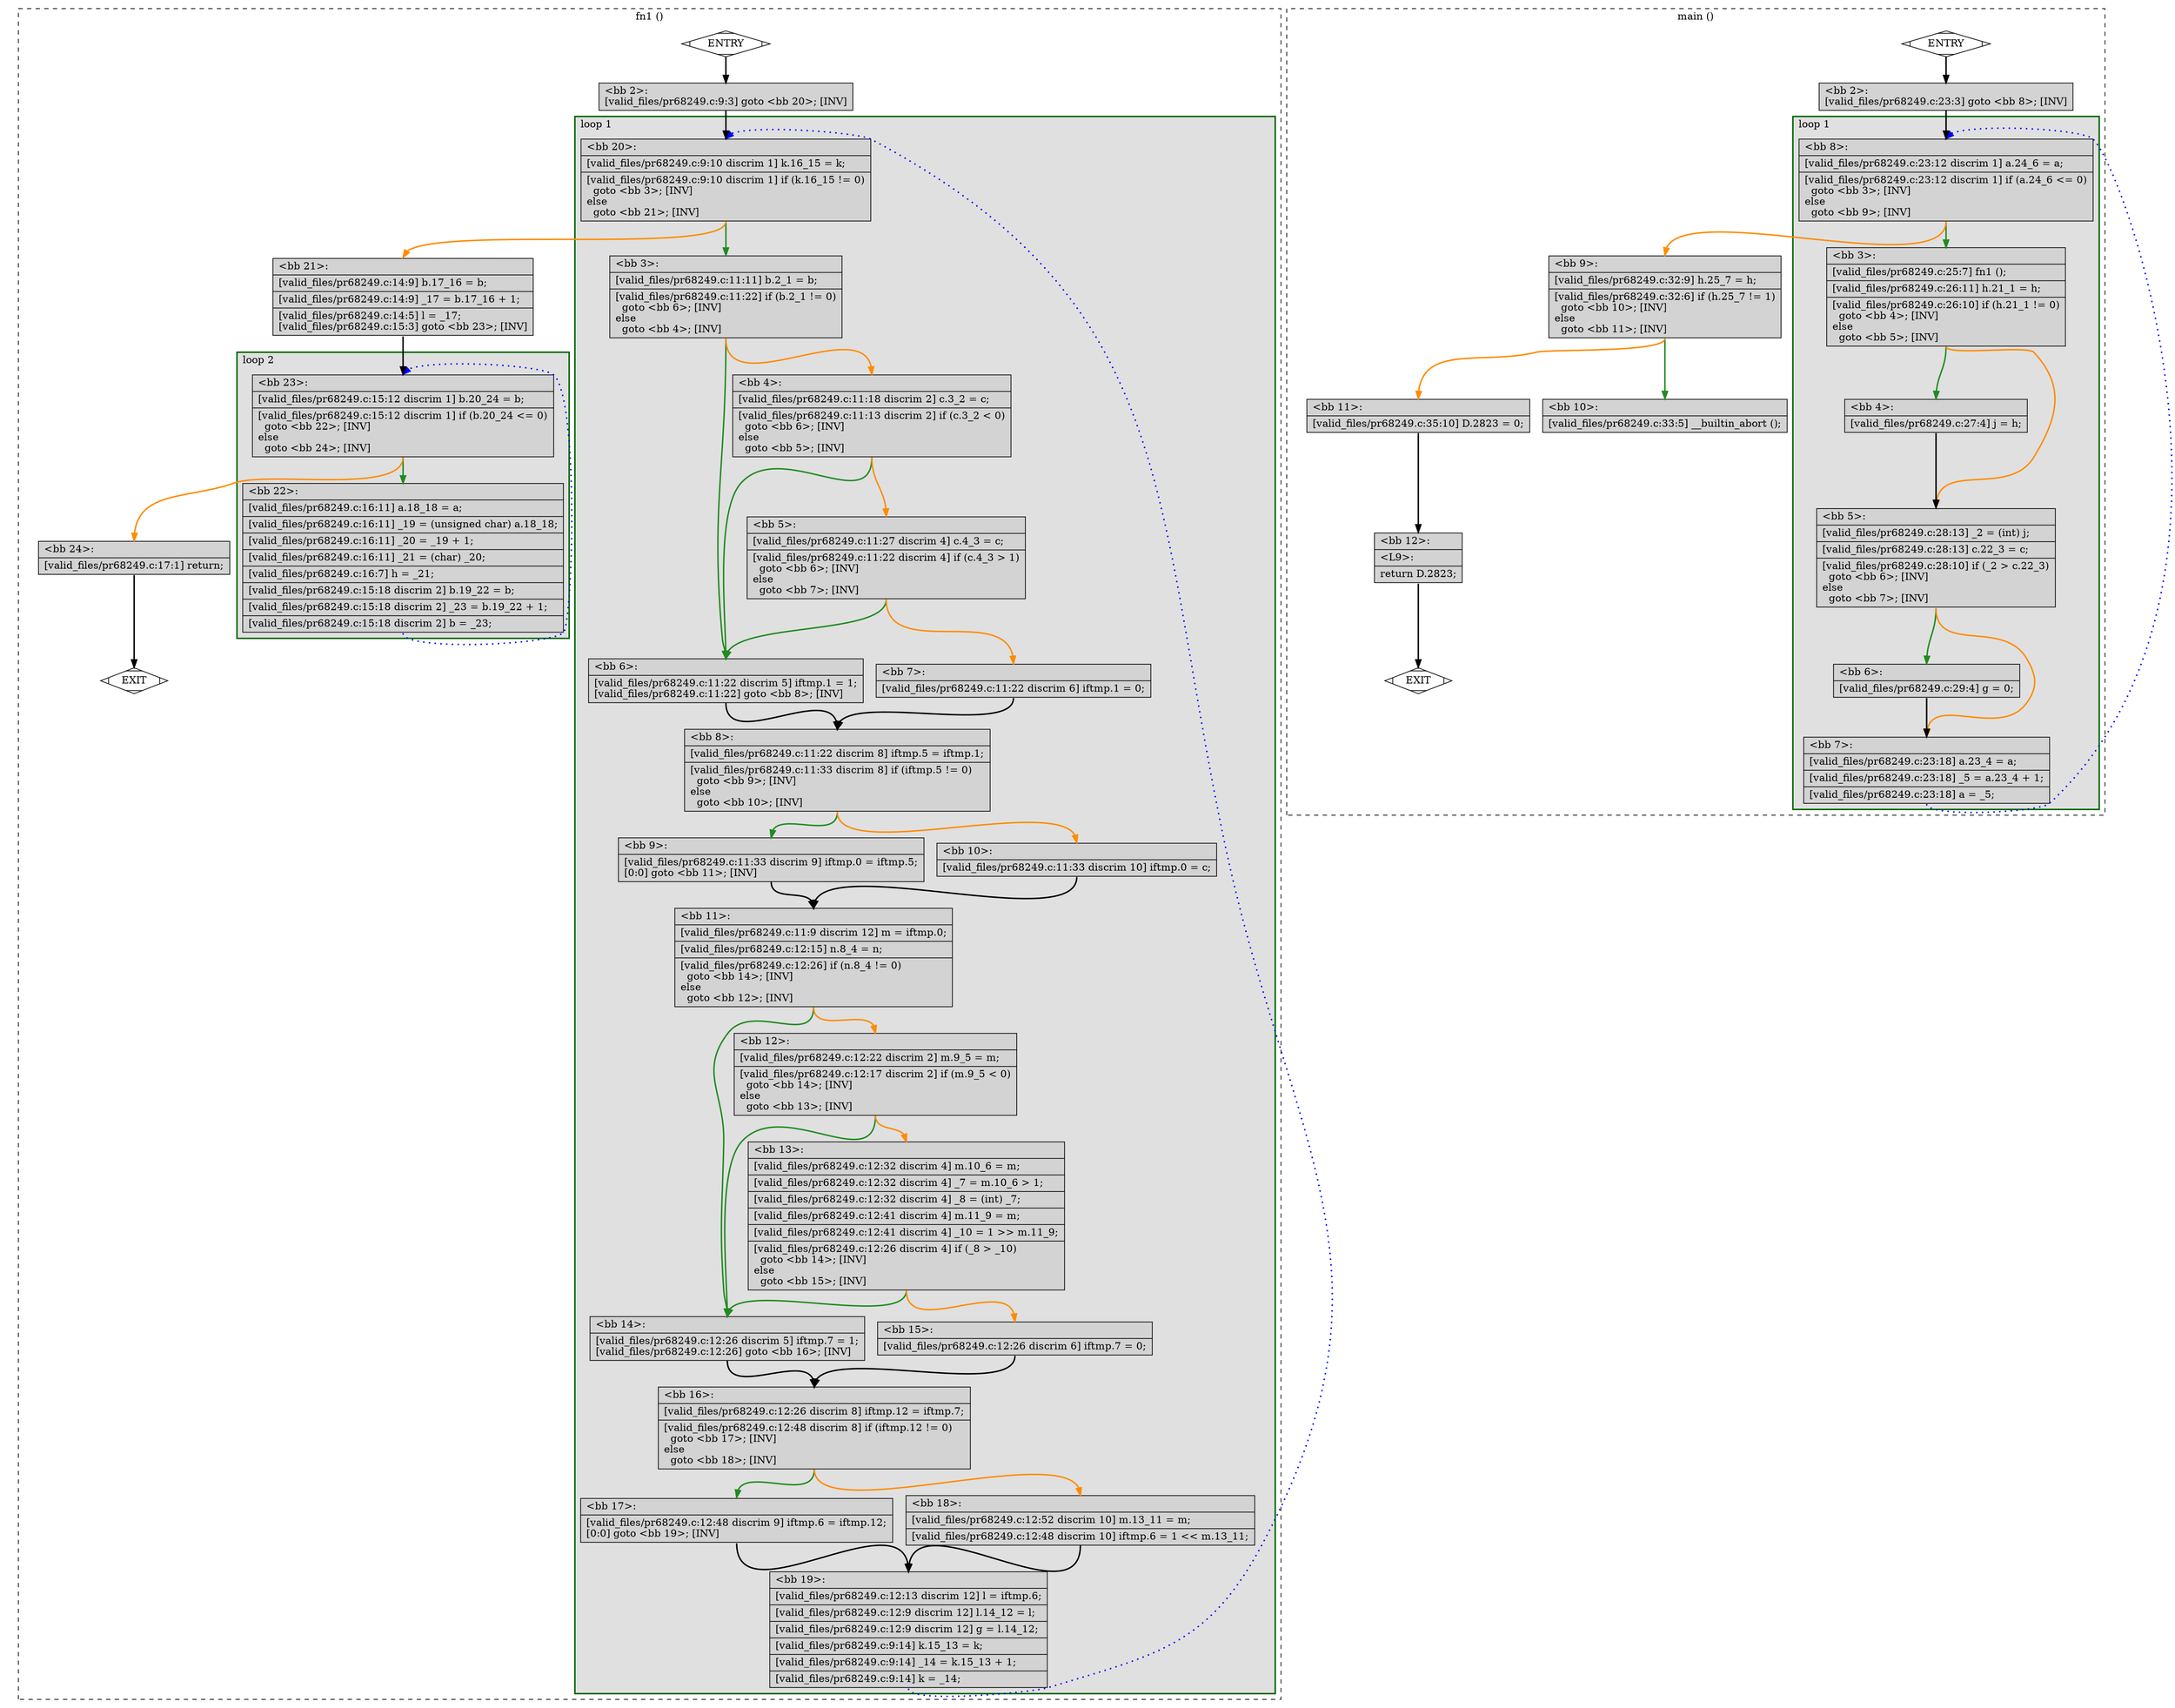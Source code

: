 digraph "a-pr68249.c.015t.cfg" {
overlap=false;
subgraph "cluster_fn1" {
	style="dashed";
	color="black";
	label="fn1 ()";
	subgraph cluster_0_2 {
	style="filled";
	color="darkgreen";
	fillcolor="grey88";
	label="loop 2";
	labeljust=l;
	penwidth=2;
	fn_0_basic_block_23 [shape=record,style=filled,fillcolor=lightgrey,label="{\<bb\ 23\>:\l\
|[valid_files/pr68249.c:15:12\ discrim\ 1]\ b.20_24\ =\ b;\l\
|[valid_files/pr68249.c:15:12\ discrim\ 1]\ if\ (b.20_24\ \<=\ 0)\l\
\ \ goto\ \<bb\ 22\>;\ [INV]\l\
else\l\
\ \ goto\ \<bb\ 24\>;\ [INV]\l\
}"];

	fn_0_basic_block_22 [shape=record,style=filled,fillcolor=lightgrey,label="{\<bb\ 22\>:\l\
|[valid_files/pr68249.c:16:11]\ a.18_18\ =\ a;\l\
|[valid_files/pr68249.c:16:11]\ _19\ =\ (unsigned\ char)\ a.18_18;\l\
|[valid_files/pr68249.c:16:11]\ _20\ =\ _19\ +\ 1;\l\
|[valid_files/pr68249.c:16:11]\ _21\ =\ (char)\ _20;\l\
|[valid_files/pr68249.c:16:7]\ h\ =\ _21;\l\
|[valid_files/pr68249.c:15:18\ discrim\ 2]\ b.19_22\ =\ b;\l\
|[valid_files/pr68249.c:15:18\ discrim\ 2]\ _23\ =\ b.19_22\ +\ 1;\l\
|[valid_files/pr68249.c:15:18\ discrim\ 2]\ b\ =\ _23;\l\
}"];

	}
	subgraph cluster_0_1 {
	style="filled";
	color="darkgreen";
	fillcolor="grey88";
	label="loop 1";
	labeljust=l;
	penwidth=2;
	fn_0_basic_block_20 [shape=record,style=filled,fillcolor=lightgrey,label="{\<bb\ 20\>:\l\
|[valid_files/pr68249.c:9:10\ discrim\ 1]\ k.16_15\ =\ k;\l\
|[valid_files/pr68249.c:9:10\ discrim\ 1]\ if\ (k.16_15\ !=\ 0)\l\
\ \ goto\ \<bb\ 3\>;\ [INV]\l\
else\l\
\ \ goto\ \<bb\ 21\>;\ [INV]\l\
}"];

	fn_0_basic_block_3 [shape=record,style=filled,fillcolor=lightgrey,label="{\<bb\ 3\>:\l\
|[valid_files/pr68249.c:11:11]\ b.2_1\ =\ b;\l\
|[valid_files/pr68249.c:11:22]\ if\ (b.2_1\ !=\ 0)\l\
\ \ goto\ \<bb\ 6\>;\ [INV]\l\
else\l\
\ \ goto\ \<bb\ 4\>;\ [INV]\l\
}"];

	fn_0_basic_block_6 [shape=record,style=filled,fillcolor=lightgrey,label="{\<bb\ 6\>:\l\
|[valid_files/pr68249.c:11:22\ discrim\ 5]\ iftmp.1\ =\ 1;\l\
[valid_files/pr68249.c:11:22]\ goto\ \<bb\ 8\>;\ [INV]\l\
}"];

	fn_0_basic_block_4 [shape=record,style=filled,fillcolor=lightgrey,label="{\<bb\ 4\>:\l\
|[valid_files/pr68249.c:11:18\ discrim\ 2]\ c.3_2\ =\ c;\l\
|[valid_files/pr68249.c:11:13\ discrim\ 2]\ if\ (c.3_2\ \<\ 0)\l\
\ \ goto\ \<bb\ 6\>;\ [INV]\l\
else\l\
\ \ goto\ \<bb\ 5\>;\ [INV]\l\
}"];

	fn_0_basic_block_8 [shape=record,style=filled,fillcolor=lightgrey,label="{\<bb\ 8\>:\l\
|[valid_files/pr68249.c:11:22\ discrim\ 8]\ iftmp.5\ =\ iftmp.1;\l\
|[valid_files/pr68249.c:11:33\ discrim\ 8]\ if\ (iftmp.5\ !=\ 0)\l\
\ \ goto\ \<bb\ 9\>;\ [INV]\l\
else\l\
\ \ goto\ \<bb\ 10\>;\ [INV]\l\
}"];

	fn_0_basic_block_5 [shape=record,style=filled,fillcolor=lightgrey,label="{\<bb\ 5\>:\l\
|[valid_files/pr68249.c:11:27\ discrim\ 4]\ c.4_3\ =\ c;\l\
|[valid_files/pr68249.c:11:22\ discrim\ 4]\ if\ (c.4_3\ \>\ 1)\l\
\ \ goto\ \<bb\ 6\>;\ [INV]\l\
else\l\
\ \ goto\ \<bb\ 7\>;\ [INV]\l\
}"];

	fn_0_basic_block_9 [shape=record,style=filled,fillcolor=lightgrey,label="{\<bb\ 9\>:\l\
|[valid_files/pr68249.c:11:33\ discrim\ 9]\ iftmp.0\ =\ iftmp.5;\l\
[0:0]\ goto\ \<bb\ 11\>;\ [INV]\l\
}"];

	fn_0_basic_block_10 [shape=record,style=filled,fillcolor=lightgrey,label="{\<bb\ 10\>:\l\
|[valid_files/pr68249.c:11:33\ discrim\ 10]\ iftmp.0\ =\ c;\l\
}"];

	fn_0_basic_block_7 [shape=record,style=filled,fillcolor=lightgrey,label="{\<bb\ 7\>:\l\
|[valid_files/pr68249.c:11:22\ discrim\ 6]\ iftmp.1\ =\ 0;\l\
}"];

	fn_0_basic_block_11 [shape=record,style=filled,fillcolor=lightgrey,label="{\<bb\ 11\>:\l\
|[valid_files/pr68249.c:11:9\ discrim\ 12]\ m\ =\ iftmp.0;\l\
|[valid_files/pr68249.c:12:15]\ n.8_4\ =\ n;\l\
|[valid_files/pr68249.c:12:26]\ if\ (n.8_4\ !=\ 0)\l\
\ \ goto\ \<bb\ 14\>;\ [INV]\l\
else\l\
\ \ goto\ \<bb\ 12\>;\ [INV]\l\
}"];

	fn_0_basic_block_14 [shape=record,style=filled,fillcolor=lightgrey,label="{\<bb\ 14\>:\l\
|[valid_files/pr68249.c:12:26\ discrim\ 5]\ iftmp.7\ =\ 1;\l\
[valid_files/pr68249.c:12:26]\ goto\ \<bb\ 16\>;\ [INV]\l\
}"];

	fn_0_basic_block_12 [shape=record,style=filled,fillcolor=lightgrey,label="{\<bb\ 12\>:\l\
|[valid_files/pr68249.c:12:22\ discrim\ 2]\ m.9_5\ =\ m;\l\
|[valid_files/pr68249.c:12:17\ discrim\ 2]\ if\ (m.9_5\ \<\ 0)\l\
\ \ goto\ \<bb\ 14\>;\ [INV]\l\
else\l\
\ \ goto\ \<bb\ 13\>;\ [INV]\l\
}"];

	fn_0_basic_block_16 [shape=record,style=filled,fillcolor=lightgrey,label="{\<bb\ 16\>:\l\
|[valid_files/pr68249.c:12:26\ discrim\ 8]\ iftmp.12\ =\ iftmp.7;\l\
|[valid_files/pr68249.c:12:48\ discrim\ 8]\ if\ (iftmp.12\ !=\ 0)\l\
\ \ goto\ \<bb\ 17\>;\ [INV]\l\
else\l\
\ \ goto\ \<bb\ 18\>;\ [INV]\l\
}"];

	fn_0_basic_block_13 [shape=record,style=filled,fillcolor=lightgrey,label="{\<bb\ 13\>:\l\
|[valid_files/pr68249.c:12:32\ discrim\ 4]\ m.10_6\ =\ m;\l\
|[valid_files/pr68249.c:12:32\ discrim\ 4]\ _7\ =\ m.10_6\ \>\ 1;\l\
|[valid_files/pr68249.c:12:32\ discrim\ 4]\ _8\ =\ (int)\ _7;\l\
|[valid_files/pr68249.c:12:41\ discrim\ 4]\ m.11_9\ =\ m;\l\
|[valid_files/pr68249.c:12:41\ discrim\ 4]\ _10\ =\ 1\ \>\>\ m.11_9;\l\
|[valid_files/pr68249.c:12:26\ discrim\ 4]\ if\ (_8\ \>\ _10)\l\
\ \ goto\ \<bb\ 14\>;\ [INV]\l\
else\l\
\ \ goto\ \<bb\ 15\>;\ [INV]\l\
}"];

	fn_0_basic_block_17 [shape=record,style=filled,fillcolor=lightgrey,label="{\<bb\ 17\>:\l\
|[valid_files/pr68249.c:12:48\ discrim\ 9]\ iftmp.6\ =\ iftmp.12;\l\
[0:0]\ goto\ \<bb\ 19\>;\ [INV]\l\
}"];

	fn_0_basic_block_18 [shape=record,style=filled,fillcolor=lightgrey,label="{\<bb\ 18\>:\l\
|[valid_files/pr68249.c:12:52\ discrim\ 10]\ m.13_11\ =\ m;\l\
|[valid_files/pr68249.c:12:48\ discrim\ 10]\ iftmp.6\ =\ 1\ \<\<\ m.13_11;\l\
}"];

	fn_0_basic_block_15 [shape=record,style=filled,fillcolor=lightgrey,label="{\<bb\ 15\>:\l\
|[valid_files/pr68249.c:12:26\ discrim\ 6]\ iftmp.7\ =\ 0;\l\
}"];

	fn_0_basic_block_19 [shape=record,style=filled,fillcolor=lightgrey,label="{\<bb\ 19\>:\l\
|[valid_files/pr68249.c:12:13\ discrim\ 12]\ l\ =\ iftmp.6;\l\
|[valid_files/pr68249.c:12:9\ discrim\ 12]\ l.14_12\ =\ l;\l\
|[valid_files/pr68249.c:12:9\ discrim\ 12]\ g\ =\ l.14_12;\l\
|[valid_files/pr68249.c:9:14]\ k.15_13\ =\ k;\l\
|[valid_files/pr68249.c:9:14]\ _14\ =\ k.15_13\ +\ 1;\l\
|[valid_files/pr68249.c:9:14]\ k\ =\ _14;\l\
}"];

	}
	fn_0_basic_block_0 [shape=Mdiamond,style=filled,fillcolor=white,label="ENTRY"];

	fn_0_basic_block_1 [shape=Mdiamond,style=filled,fillcolor=white,label="EXIT"];

	fn_0_basic_block_2 [shape=record,style=filled,fillcolor=lightgrey,label="{\<bb\ 2\>:\l\
[valid_files/pr68249.c:9:3]\ goto\ \<bb\ 20\>;\ [INV]\l\
}"];

	fn_0_basic_block_21 [shape=record,style=filled,fillcolor=lightgrey,label="{\<bb\ 21\>:\l\
|[valid_files/pr68249.c:14:9]\ b.17_16\ =\ b;\l\
|[valid_files/pr68249.c:14:9]\ _17\ =\ b.17_16\ +\ 1;\l\
|[valid_files/pr68249.c:14:5]\ l\ =\ _17;\l\
[valid_files/pr68249.c:15:3]\ goto\ \<bb\ 23\>;\ [INV]\l\
}"];

	fn_0_basic_block_24 [shape=record,style=filled,fillcolor=lightgrey,label="{\<bb\ 24\>:\l\
|[valid_files/pr68249.c:17:1]\ return;\l\
}"];

	fn_0_basic_block_0:s -> fn_0_basic_block_2:n [style="solid,bold",color=black,weight=100,constraint=true];
	fn_0_basic_block_2:s -> fn_0_basic_block_20:n [style="solid,bold",color=black,weight=100,constraint=true];
	fn_0_basic_block_3:s -> fn_0_basic_block_6:n [style="solid,bold",color=forestgreen,weight=10,constraint=true];
	fn_0_basic_block_3:s -> fn_0_basic_block_4:n [style="solid,bold",color=darkorange,weight=10,constraint=true];
	fn_0_basic_block_4:s -> fn_0_basic_block_6:n [style="solid,bold",color=forestgreen,weight=10,constraint=true];
	fn_0_basic_block_4:s -> fn_0_basic_block_5:n [style="solid,bold",color=darkorange,weight=10,constraint=true];
	fn_0_basic_block_5:s -> fn_0_basic_block_6:n [style="solid,bold",color=forestgreen,weight=10,constraint=true];
	fn_0_basic_block_5:s -> fn_0_basic_block_7:n [style="solid,bold",color=darkorange,weight=10,constraint=true];
	fn_0_basic_block_6:s -> fn_0_basic_block_8:n [style="solid,bold",color=black,weight=100,constraint=true];
	fn_0_basic_block_7:s -> fn_0_basic_block_8:n [style="solid,bold",color=black,weight=100,constraint=true];
	fn_0_basic_block_8:s -> fn_0_basic_block_9:n [style="solid,bold",color=forestgreen,weight=10,constraint=true];
	fn_0_basic_block_8:s -> fn_0_basic_block_10:n [style="solid,bold",color=darkorange,weight=10,constraint=true];
	fn_0_basic_block_9:s -> fn_0_basic_block_11:n [style="solid,bold",color=black,weight=100,constraint=true];
	fn_0_basic_block_10:s -> fn_0_basic_block_11:n [style="solid,bold",color=black,weight=100,constraint=true];
	fn_0_basic_block_11:s -> fn_0_basic_block_14:n [style="solid,bold",color=forestgreen,weight=10,constraint=true];
	fn_0_basic_block_11:s -> fn_0_basic_block_12:n [style="solid,bold",color=darkorange,weight=10,constraint=true];
	fn_0_basic_block_12:s -> fn_0_basic_block_14:n [style="solid,bold",color=forestgreen,weight=10,constraint=true];
	fn_0_basic_block_12:s -> fn_0_basic_block_13:n [style="solid,bold",color=darkorange,weight=10,constraint=true];
	fn_0_basic_block_13:s -> fn_0_basic_block_14:n [style="solid,bold",color=forestgreen,weight=10,constraint=true];
	fn_0_basic_block_13:s -> fn_0_basic_block_15:n [style="solid,bold",color=darkorange,weight=10,constraint=true];
	fn_0_basic_block_14:s -> fn_0_basic_block_16:n [style="solid,bold",color=black,weight=100,constraint=true];
	fn_0_basic_block_15:s -> fn_0_basic_block_16:n [style="solid,bold",color=black,weight=100,constraint=true];
	fn_0_basic_block_16:s -> fn_0_basic_block_17:n [style="solid,bold",color=forestgreen,weight=10,constraint=true];
	fn_0_basic_block_16:s -> fn_0_basic_block_18:n [style="solid,bold",color=darkorange,weight=10,constraint=true];
	fn_0_basic_block_17:s -> fn_0_basic_block_19:n [style="solid,bold",color=black,weight=100,constraint=true];
	fn_0_basic_block_18:s -> fn_0_basic_block_19:n [style="solid,bold",color=black,weight=100,constraint=true];
	fn_0_basic_block_19:s -> fn_0_basic_block_20:n [style="dotted,bold",color=blue,weight=10,constraint=false];
	fn_0_basic_block_20:s -> fn_0_basic_block_3:n [style="solid,bold",color=forestgreen,weight=10,constraint=true];
	fn_0_basic_block_20:s -> fn_0_basic_block_21:n [style="solid,bold",color=darkorange,weight=10,constraint=true];
	fn_0_basic_block_21:s -> fn_0_basic_block_23:n [style="solid,bold",color=black,weight=100,constraint=true];
	fn_0_basic_block_22:s -> fn_0_basic_block_23:n [style="dotted,bold",color=blue,weight=10,constraint=false];
	fn_0_basic_block_23:s -> fn_0_basic_block_22:n [style="solid,bold",color=forestgreen,weight=10,constraint=true];
	fn_0_basic_block_23:s -> fn_0_basic_block_24:n [style="solid,bold",color=darkorange,weight=10,constraint=true];
	fn_0_basic_block_24:s -> fn_0_basic_block_1:n [style="solid,bold",color=black,weight=10,constraint=true];
	fn_0_basic_block_0:s -> fn_0_basic_block_1:n [style="invis",constraint=true];
}
subgraph "cluster_main" {
	style="dashed";
	color="black";
	label="main ()";
	subgraph cluster_1_1 {
	style="filled";
	color="darkgreen";
	fillcolor="grey88";
	label="loop 1";
	labeljust=l;
	penwidth=2;
	fn_1_basic_block_8 [shape=record,style=filled,fillcolor=lightgrey,label="{\<bb\ 8\>:\l\
|[valid_files/pr68249.c:23:12\ discrim\ 1]\ a.24_6\ =\ a;\l\
|[valid_files/pr68249.c:23:12\ discrim\ 1]\ if\ (a.24_6\ \<=\ 0)\l\
\ \ goto\ \<bb\ 3\>;\ [INV]\l\
else\l\
\ \ goto\ \<bb\ 9\>;\ [INV]\l\
}"];

	fn_1_basic_block_3 [shape=record,style=filled,fillcolor=lightgrey,label="{\<bb\ 3\>:\l\
|[valid_files/pr68249.c:25:7]\ fn1\ ();\l\
|[valid_files/pr68249.c:26:11]\ h.21_1\ =\ h;\l\
|[valid_files/pr68249.c:26:10]\ if\ (h.21_1\ !=\ 0)\l\
\ \ goto\ \<bb\ 4\>;\ [INV]\l\
else\l\
\ \ goto\ \<bb\ 5\>;\ [INV]\l\
}"];

	fn_1_basic_block_4 [shape=record,style=filled,fillcolor=lightgrey,label="{\<bb\ 4\>:\l\
|[valid_files/pr68249.c:27:4]\ j\ =\ h;\l\
}"];

	fn_1_basic_block_5 [shape=record,style=filled,fillcolor=lightgrey,label="{\<bb\ 5\>:\l\
|[valid_files/pr68249.c:28:13]\ _2\ =\ (int)\ j;\l\
|[valid_files/pr68249.c:28:13]\ c.22_3\ =\ c;\l\
|[valid_files/pr68249.c:28:10]\ if\ (_2\ \>\ c.22_3)\l\
\ \ goto\ \<bb\ 6\>;\ [INV]\l\
else\l\
\ \ goto\ \<bb\ 7\>;\ [INV]\l\
}"];

	fn_1_basic_block_6 [shape=record,style=filled,fillcolor=lightgrey,label="{\<bb\ 6\>:\l\
|[valid_files/pr68249.c:29:4]\ g\ =\ 0;\l\
}"];

	fn_1_basic_block_7 [shape=record,style=filled,fillcolor=lightgrey,label="{\<bb\ 7\>:\l\
|[valid_files/pr68249.c:23:18]\ a.23_4\ =\ a;\l\
|[valid_files/pr68249.c:23:18]\ _5\ =\ a.23_4\ +\ 1;\l\
|[valid_files/pr68249.c:23:18]\ a\ =\ _5;\l\
}"];

	}
	fn_1_basic_block_0 [shape=Mdiamond,style=filled,fillcolor=white,label="ENTRY"];

	fn_1_basic_block_1 [shape=Mdiamond,style=filled,fillcolor=white,label="EXIT"];

	fn_1_basic_block_2 [shape=record,style=filled,fillcolor=lightgrey,label="{\<bb\ 2\>:\l\
[valid_files/pr68249.c:23:3]\ goto\ \<bb\ 8\>;\ [INV]\l\
}"];

	fn_1_basic_block_9 [shape=record,style=filled,fillcolor=lightgrey,label="{\<bb\ 9\>:\l\
|[valid_files/pr68249.c:32:9]\ h.25_7\ =\ h;\l\
|[valid_files/pr68249.c:32:6]\ if\ (h.25_7\ !=\ 1)\l\
\ \ goto\ \<bb\ 10\>;\ [INV]\l\
else\l\
\ \ goto\ \<bb\ 11\>;\ [INV]\l\
}"];

	fn_1_basic_block_10 [shape=record,style=filled,fillcolor=lightgrey,label="{\<bb\ 10\>:\l\
|[valid_files/pr68249.c:33:5]\ __builtin_abort\ ();\l\
}"];

	fn_1_basic_block_11 [shape=record,style=filled,fillcolor=lightgrey,label="{\<bb\ 11\>:\l\
|[valid_files/pr68249.c:35:10]\ D.2823\ =\ 0;\l\
}"];

	fn_1_basic_block_12 [shape=record,style=filled,fillcolor=lightgrey,label="{\<bb\ 12\>:\l\
|\<L9\>:\l\
|return\ D.2823;\l\
}"];

	fn_1_basic_block_0:s -> fn_1_basic_block_2:n [style="solid,bold",color=black,weight=100,constraint=true];
	fn_1_basic_block_2:s -> fn_1_basic_block_8:n [style="solid,bold",color=black,weight=100,constraint=true];
	fn_1_basic_block_3:s -> fn_1_basic_block_4:n [style="solid,bold",color=forestgreen,weight=10,constraint=true];
	fn_1_basic_block_3:s -> fn_1_basic_block_5:n [style="solid,bold",color=darkorange,weight=10,constraint=true];
	fn_1_basic_block_4:s -> fn_1_basic_block_5:n [style="solid,bold",color=black,weight=100,constraint=true];
	fn_1_basic_block_5:s -> fn_1_basic_block_6:n [style="solid,bold",color=forestgreen,weight=10,constraint=true];
	fn_1_basic_block_5:s -> fn_1_basic_block_7:n [style="solid,bold",color=darkorange,weight=10,constraint=true];
	fn_1_basic_block_6:s -> fn_1_basic_block_7:n [style="solid,bold",color=black,weight=100,constraint=true];
	fn_1_basic_block_7:s -> fn_1_basic_block_8:n [style="dotted,bold",color=blue,weight=10,constraint=false];
	fn_1_basic_block_8:s -> fn_1_basic_block_3:n [style="solid,bold",color=forestgreen,weight=10,constraint=true];
	fn_1_basic_block_8:s -> fn_1_basic_block_9:n [style="solid,bold",color=darkorange,weight=10,constraint=true];
	fn_1_basic_block_9:s -> fn_1_basic_block_10:n [style="solid,bold",color=forestgreen,weight=10,constraint=true];
	fn_1_basic_block_9:s -> fn_1_basic_block_11:n [style="solid,bold",color=darkorange,weight=10,constraint=true];
	fn_1_basic_block_11:s -> fn_1_basic_block_12:n [style="solid,bold",color=black,weight=100,constraint=true];
	fn_1_basic_block_12:s -> fn_1_basic_block_1:n [style="solid,bold",color=black,weight=10,constraint=true];
	fn_1_basic_block_0:s -> fn_1_basic_block_1:n [style="invis",constraint=true];
}
}
